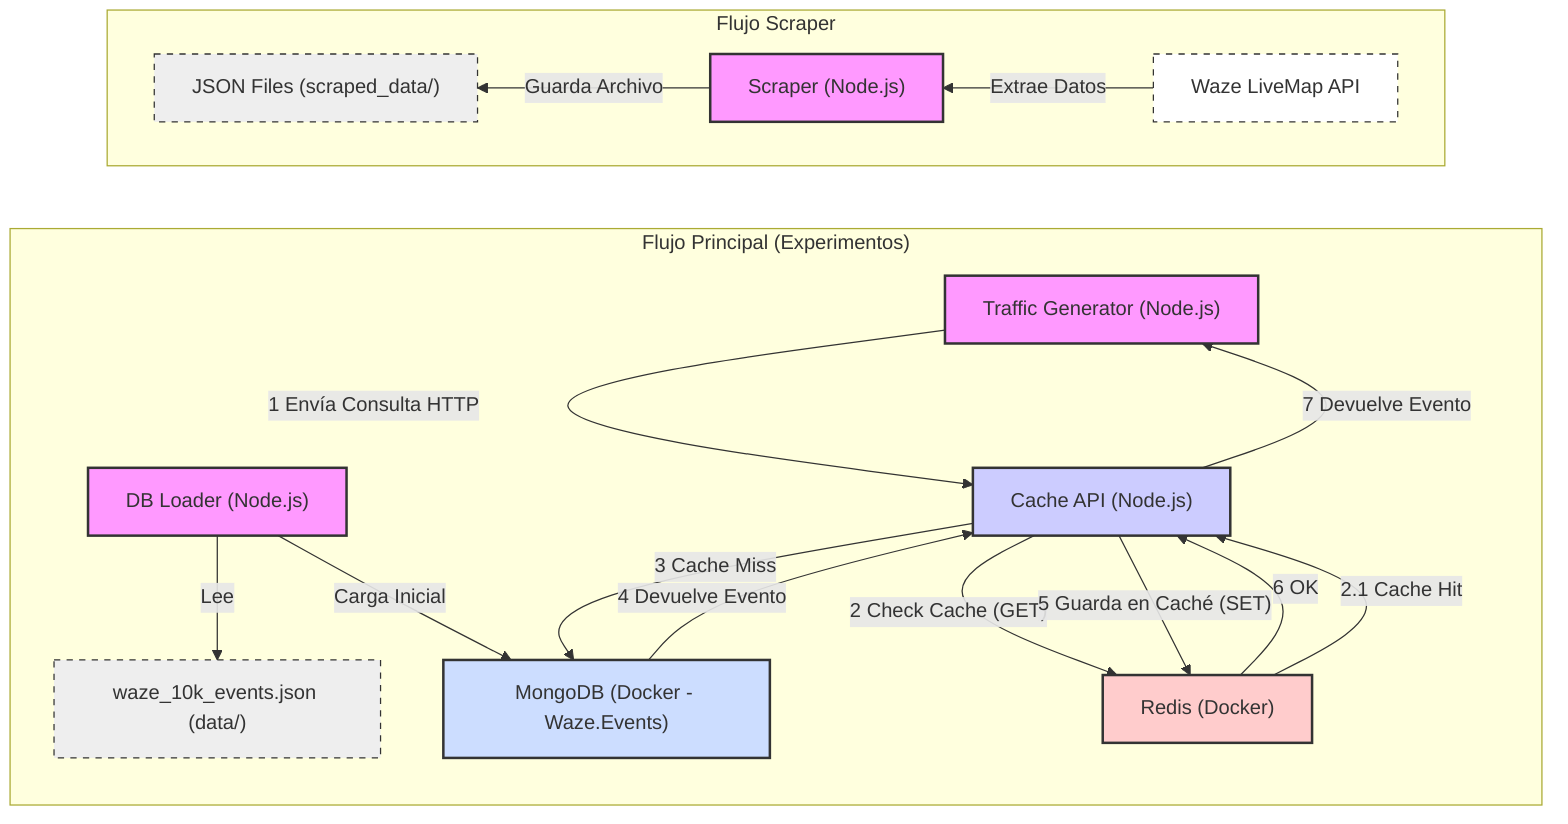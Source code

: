 flowchart LR
 subgraph subGraph0["Flujo Principal (Experimentos)"]
        TG["Traffic Generator (Node.js)"]
        CACHE_API["Cache API (Node.js)"]
        REDIS["Redis (Docker)"]
        MONGO_MAIN["MongoDB (Docker - Waze.Events)"]
        LOADER["DB Loader (Node.js)"]
        JSON_DATA["waze_10k_events.json (data/)"]
  end
 subgraph subGraph1["Flujo Scraper"]
    direction RL
        SCRAPER["Scraper (Node.js)"]
        WAZE_API["Waze LiveMap API"]
        JSON_OUT["JSON Files (scraped_data/)"]
  end
    LOADER -- Lee --> JSON_DATA
    LOADER -- Carga Inicial --> MONGO_MAIN
    TG -- 1 Envía Consulta HTTP --> CACHE_API
    CACHE_API -- 2 Check Cache (GET) --> REDIS
    CACHE_API -- 3 Cache Miss --> MONGO_MAIN
    MONGO_MAIN -- 4 Devuelve Evento --> CACHE_API
    CACHE_API -- 5 Guarda en Caché (SET) --> REDIS
    REDIS -- 6 OK --> CACHE_API
    CACHE_API -- 7 Devuelve Evento --> TG
    REDIS -- "2.1 Cache Hit" --> CACHE_API
    WAZE_API -- Extrae Datos --> SCRAPER
    SCRAPER -- Guarda Archivo --> JSON_OUT


    style TG fill:#f9f,stroke:#333,stroke-width:2px
    style CACHE_API fill:#ccf,stroke:#333,stroke-width:2px
    style REDIS fill:#fcc,stroke:#333,stroke-width:2px
    style MONGO_MAIN fill:#cdf,stroke:#333,stroke-width:2px
    style LOADER fill:#f9f,stroke:#333,stroke-width:2px
    style JSON_DATA fill:#eee,stroke:#333,stroke-width:1px,stroke-dasharray: 5 5
    style SCRAPER fill:#f9f,stroke:#333,stroke-width:2px
    style WAZE_API fill:#fff,stroke:#333,stroke-width:1px,stroke-dasharray: 5 5
    style JSON_OUT fill:#eee,stroke:#333,stroke-width:1px,stroke-dasharray: 5 5
